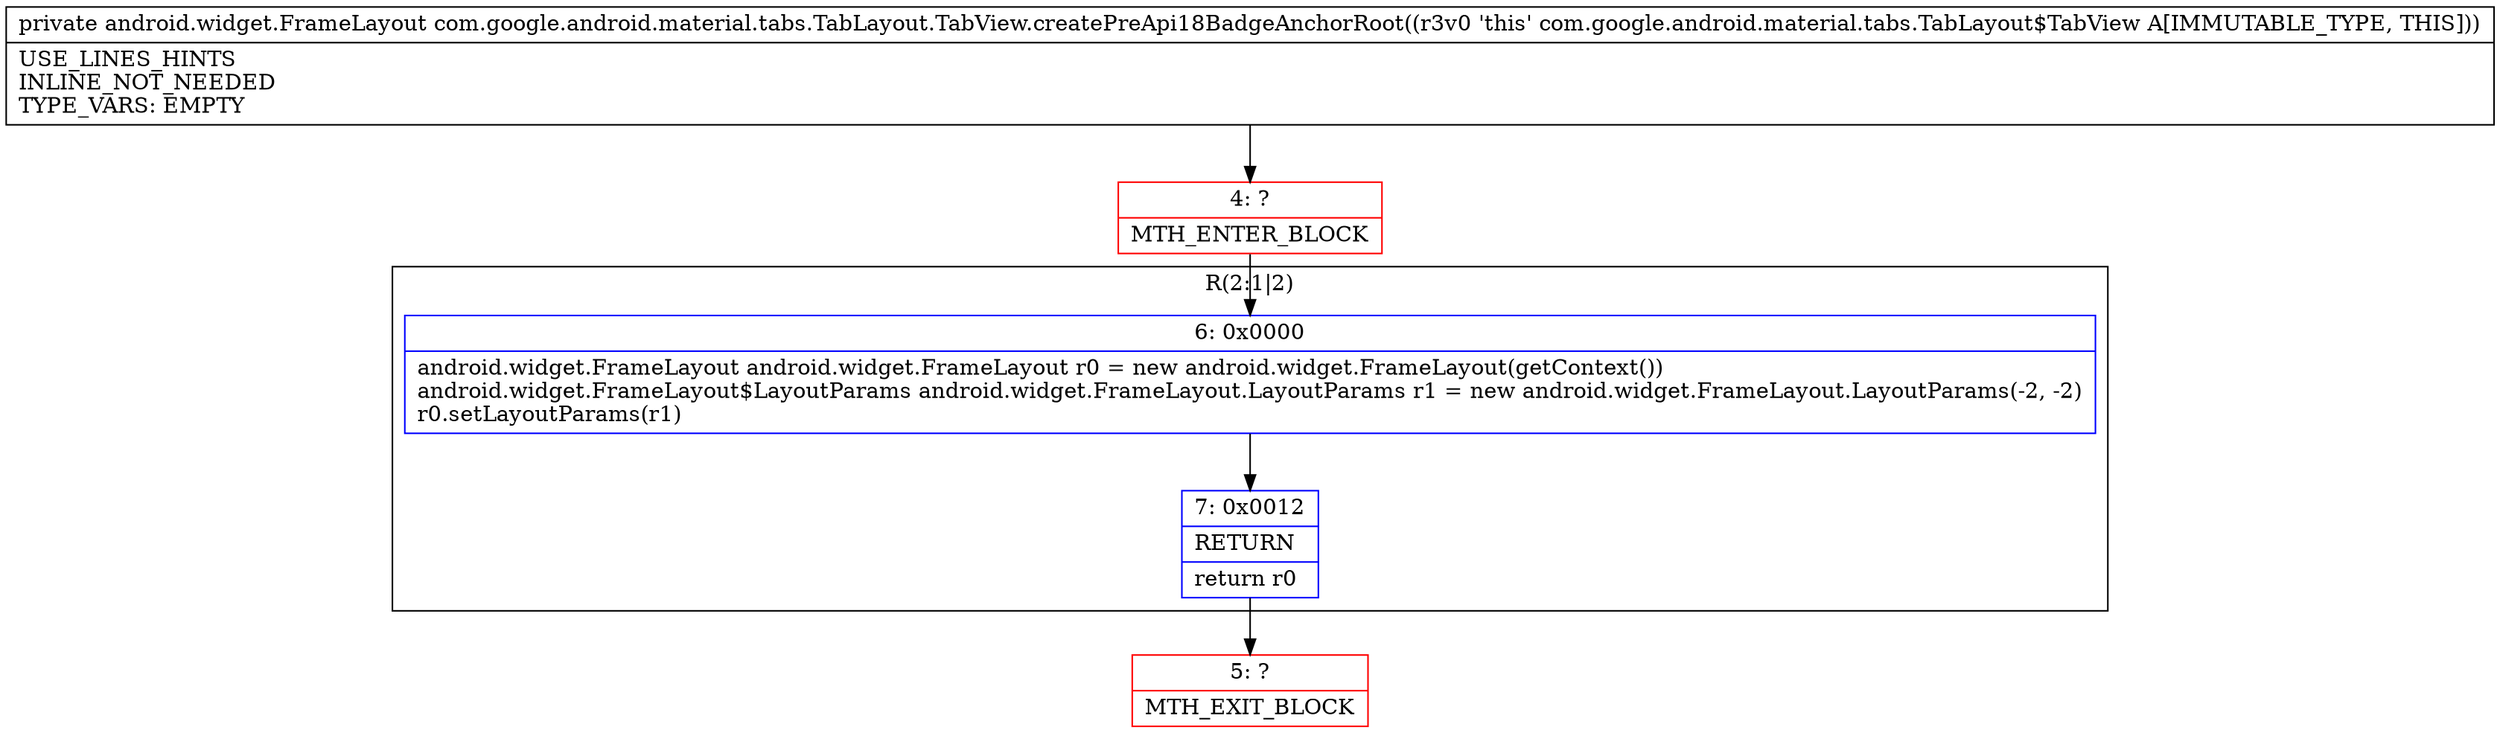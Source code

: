 digraph "CFG forcom.google.android.material.tabs.TabLayout.TabView.createPreApi18BadgeAnchorRoot()Landroid\/widget\/FrameLayout;" {
subgraph cluster_Region_2029285176 {
label = "R(2:1|2)";
node [shape=record,color=blue];
Node_6 [shape=record,label="{6\:\ 0x0000|android.widget.FrameLayout android.widget.FrameLayout r0 = new android.widget.FrameLayout(getContext())\landroid.widget.FrameLayout$LayoutParams android.widget.FrameLayout.LayoutParams r1 = new android.widget.FrameLayout.LayoutParams(\-2, \-2)\lr0.setLayoutParams(r1)\l}"];
Node_7 [shape=record,label="{7\:\ 0x0012|RETURN\l|return r0\l}"];
}
Node_4 [shape=record,color=red,label="{4\:\ ?|MTH_ENTER_BLOCK\l}"];
Node_5 [shape=record,color=red,label="{5\:\ ?|MTH_EXIT_BLOCK\l}"];
MethodNode[shape=record,label="{private android.widget.FrameLayout com.google.android.material.tabs.TabLayout.TabView.createPreApi18BadgeAnchorRoot((r3v0 'this' com.google.android.material.tabs.TabLayout$TabView A[IMMUTABLE_TYPE, THIS]))  | USE_LINES_HINTS\lINLINE_NOT_NEEDED\lTYPE_VARS: EMPTY\l}"];
MethodNode -> Node_4;Node_6 -> Node_7;
Node_7 -> Node_5;
Node_4 -> Node_6;
}

